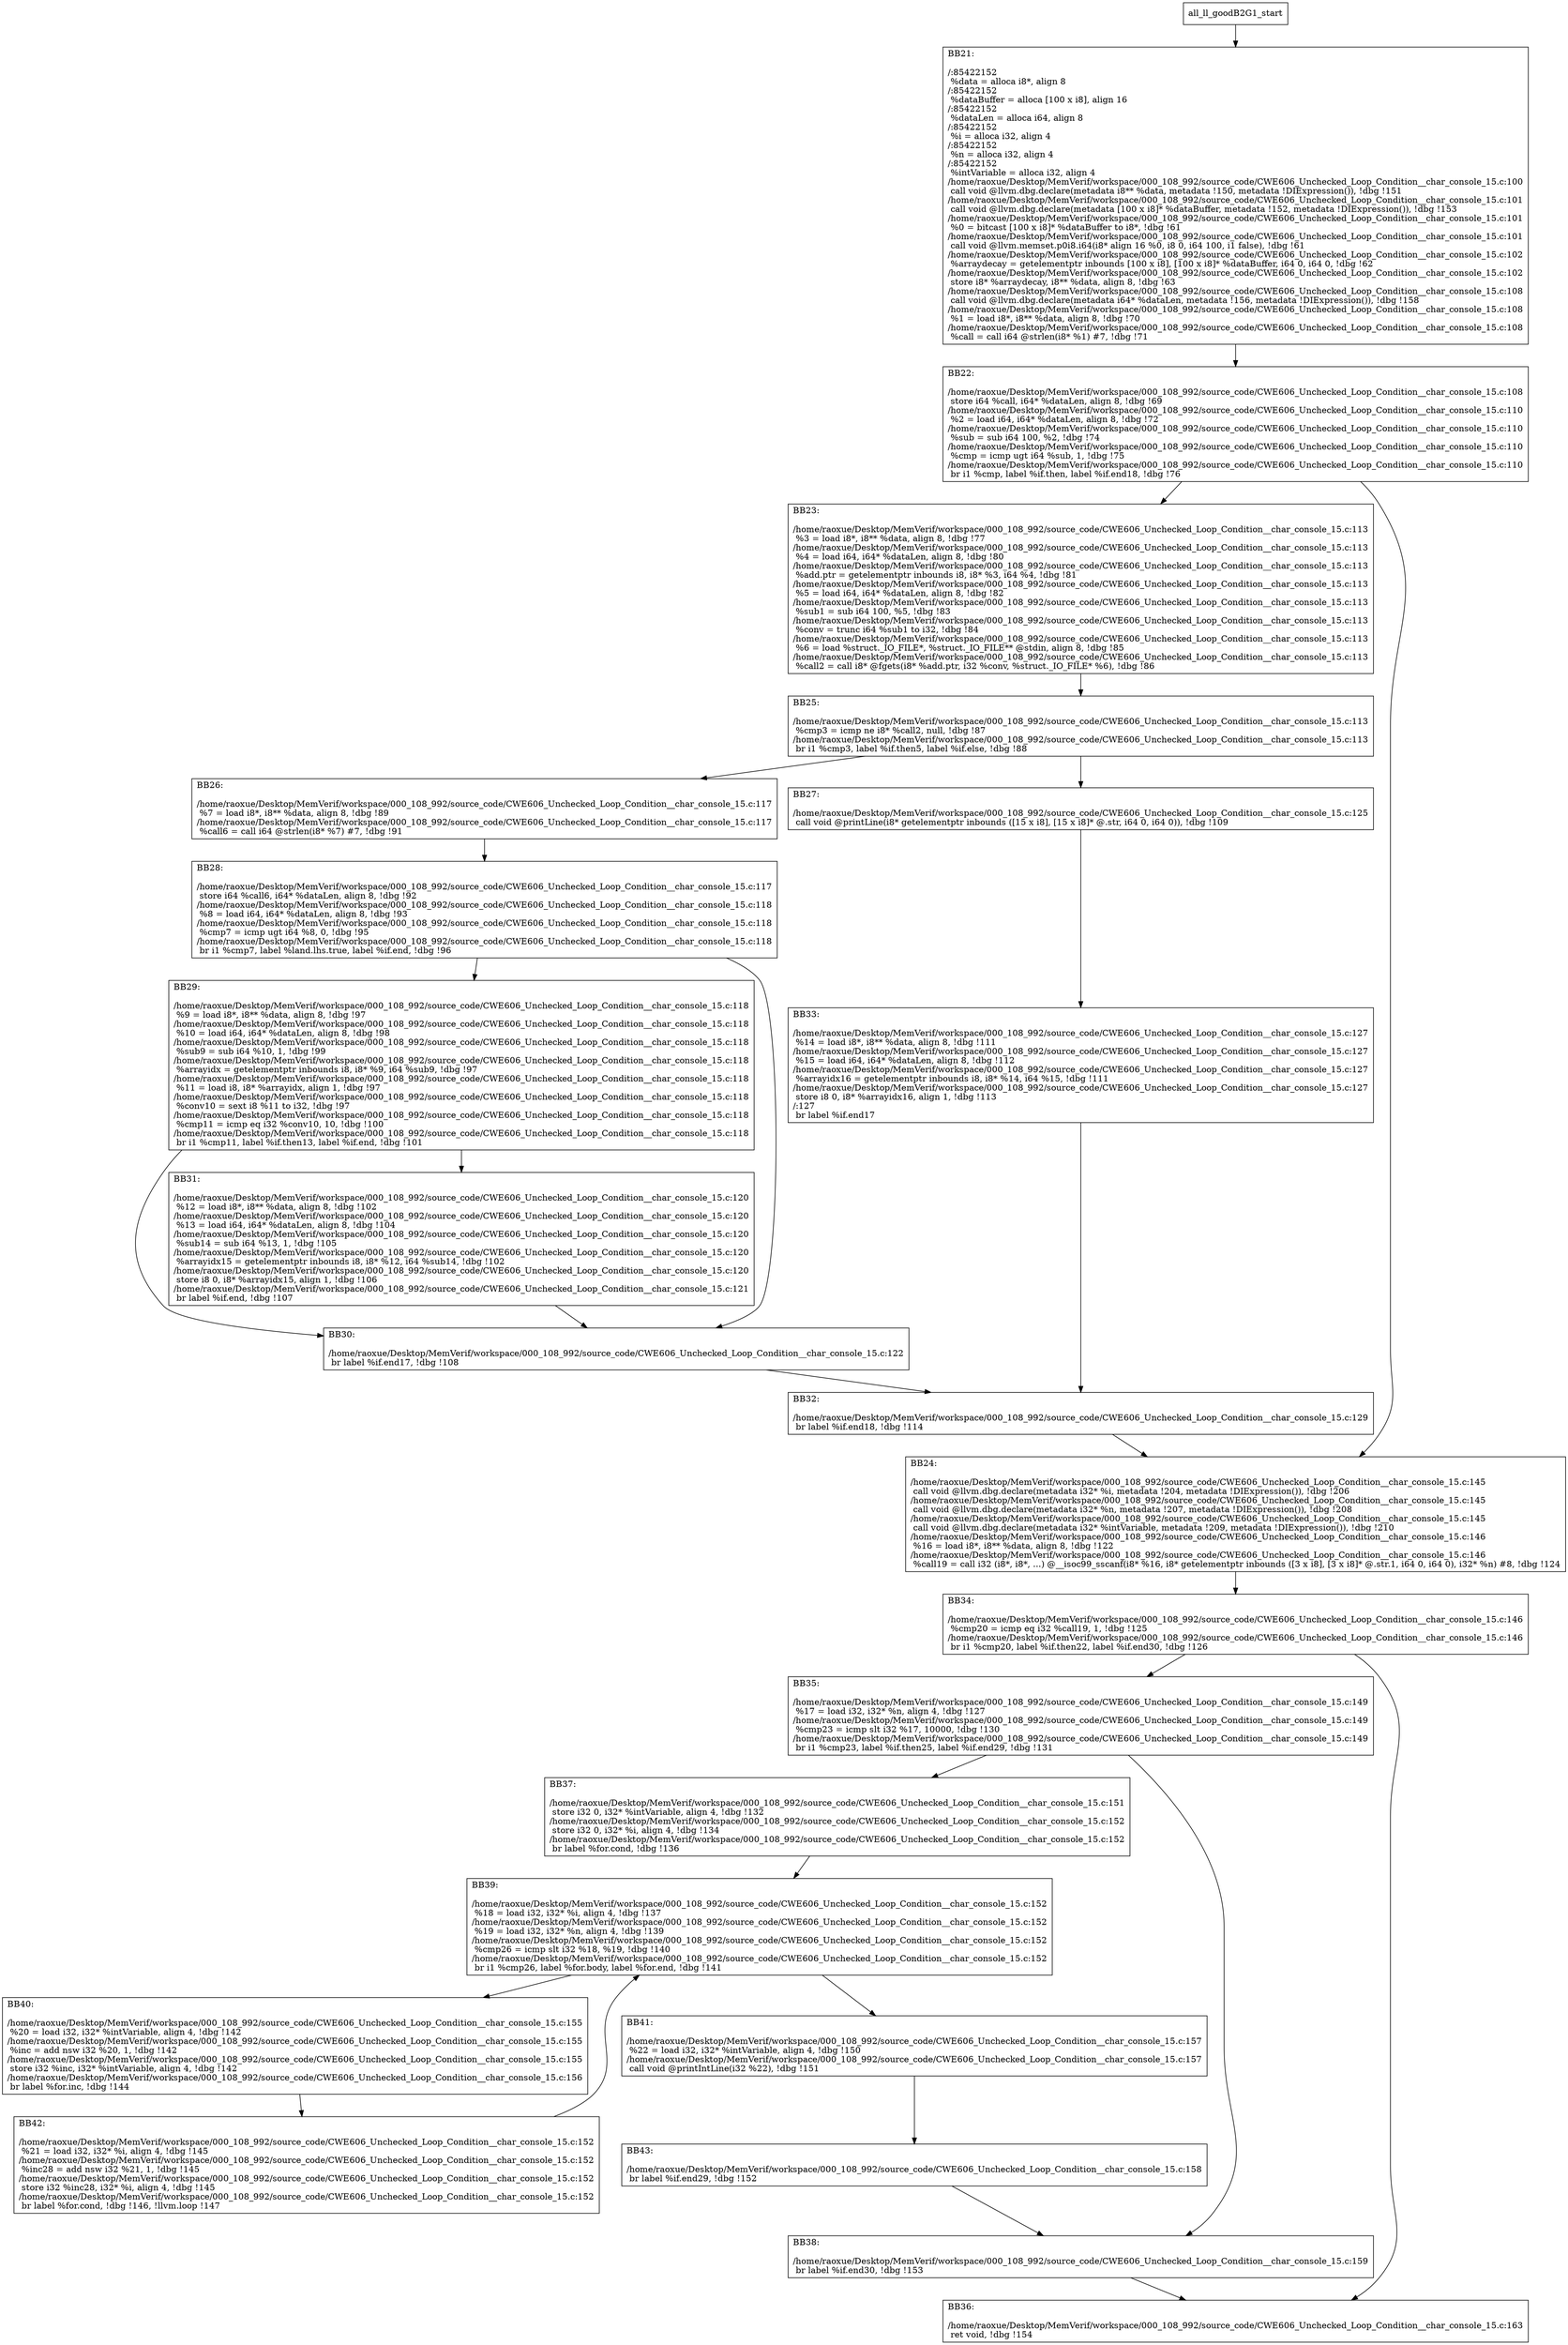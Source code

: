 digraph "CFG for'all_ll_goodB2G1' function" {
	BBall_ll_goodB2G1_start[shape=record,label="{all_ll_goodB2G1_start}"];
	BBall_ll_goodB2G1_start-> all_ll_goodB2G1BB21;
	all_ll_goodB2G1BB21 [shape=record, label="{BB21:\l\l/:85422152\l
  %data = alloca i8*, align 8\l
/:85422152\l
  %dataBuffer = alloca [100 x i8], align 16\l
/:85422152\l
  %dataLen = alloca i64, align 8\l
/:85422152\l
  %i = alloca i32, align 4\l
/:85422152\l
  %n = alloca i32, align 4\l
/:85422152\l
  %intVariable = alloca i32, align 4\l
/home/raoxue/Desktop/MemVerif/workspace/000_108_992/source_code/CWE606_Unchecked_Loop_Condition__char_console_15.c:100\l
  call void @llvm.dbg.declare(metadata i8** %data, metadata !150, metadata !DIExpression()), !dbg !151\l
/home/raoxue/Desktop/MemVerif/workspace/000_108_992/source_code/CWE606_Unchecked_Loop_Condition__char_console_15.c:101\l
  call void @llvm.dbg.declare(metadata [100 x i8]* %dataBuffer, metadata !152, metadata !DIExpression()), !dbg !153\l
/home/raoxue/Desktop/MemVerif/workspace/000_108_992/source_code/CWE606_Unchecked_Loop_Condition__char_console_15.c:101\l
  %0 = bitcast [100 x i8]* %dataBuffer to i8*, !dbg !61\l
/home/raoxue/Desktop/MemVerif/workspace/000_108_992/source_code/CWE606_Unchecked_Loop_Condition__char_console_15.c:101\l
  call void @llvm.memset.p0i8.i64(i8* align 16 %0, i8 0, i64 100, i1 false), !dbg !61\l
/home/raoxue/Desktop/MemVerif/workspace/000_108_992/source_code/CWE606_Unchecked_Loop_Condition__char_console_15.c:102\l
  %arraydecay = getelementptr inbounds [100 x i8], [100 x i8]* %dataBuffer, i64 0, i64 0, !dbg !62\l
/home/raoxue/Desktop/MemVerif/workspace/000_108_992/source_code/CWE606_Unchecked_Loop_Condition__char_console_15.c:102\l
  store i8* %arraydecay, i8** %data, align 8, !dbg !63\l
/home/raoxue/Desktop/MemVerif/workspace/000_108_992/source_code/CWE606_Unchecked_Loop_Condition__char_console_15.c:108\l
  call void @llvm.dbg.declare(metadata i64* %dataLen, metadata !156, metadata !DIExpression()), !dbg !158\l
/home/raoxue/Desktop/MemVerif/workspace/000_108_992/source_code/CWE606_Unchecked_Loop_Condition__char_console_15.c:108\l
  %1 = load i8*, i8** %data, align 8, !dbg !70\l
/home/raoxue/Desktop/MemVerif/workspace/000_108_992/source_code/CWE606_Unchecked_Loop_Condition__char_console_15.c:108\l
  %call = call i64 @strlen(i8* %1) #7, !dbg !71\l
}"];
	all_ll_goodB2G1BB21-> all_ll_goodB2G1BB22;
	all_ll_goodB2G1BB22 [shape=record, label="{BB22:\l\l/home/raoxue/Desktop/MemVerif/workspace/000_108_992/source_code/CWE606_Unchecked_Loop_Condition__char_console_15.c:108\l
  store i64 %call, i64* %dataLen, align 8, !dbg !69\l
/home/raoxue/Desktop/MemVerif/workspace/000_108_992/source_code/CWE606_Unchecked_Loop_Condition__char_console_15.c:110\l
  %2 = load i64, i64* %dataLen, align 8, !dbg !72\l
/home/raoxue/Desktop/MemVerif/workspace/000_108_992/source_code/CWE606_Unchecked_Loop_Condition__char_console_15.c:110\l
  %sub = sub i64 100, %2, !dbg !74\l
/home/raoxue/Desktop/MemVerif/workspace/000_108_992/source_code/CWE606_Unchecked_Loop_Condition__char_console_15.c:110\l
  %cmp = icmp ugt i64 %sub, 1, !dbg !75\l
/home/raoxue/Desktop/MemVerif/workspace/000_108_992/source_code/CWE606_Unchecked_Loop_Condition__char_console_15.c:110\l
  br i1 %cmp, label %if.then, label %if.end18, !dbg !76\l
}"];
	all_ll_goodB2G1BB22-> all_ll_goodB2G1BB23;
	all_ll_goodB2G1BB22-> all_ll_goodB2G1BB24;
	all_ll_goodB2G1BB23 [shape=record, label="{BB23:\l\l/home/raoxue/Desktop/MemVerif/workspace/000_108_992/source_code/CWE606_Unchecked_Loop_Condition__char_console_15.c:113\l
  %3 = load i8*, i8** %data, align 8, !dbg !77\l
/home/raoxue/Desktop/MemVerif/workspace/000_108_992/source_code/CWE606_Unchecked_Loop_Condition__char_console_15.c:113\l
  %4 = load i64, i64* %dataLen, align 8, !dbg !80\l
/home/raoxue/Desktop/MemVerif/workspace/000_108_992/source_code/CWE606_Unchecked_Loop_Condition__char_console_15.c:113\l
  %add.ptr = getelementptr inbounds i8, i8* %3, i64 %4, !dbg !81\l
/home/raoxue/Desktop/MemVerif/workspace/000_108_992/source_code/CWE606_Unchecked_Loop_Condition__char_console_15.c:113\l
  %5 = load i64, i64* %dataLen, align 8, !dbg !82\l
/home/raoxue/Desktop/MemVerif/workspace/000_108_992/source_code/CWE606_Unchecked_Loop_Condition__char_console_15.c:113\l
  %sub1 = sub i64 100, %5, !dbg !83\l
/home/raoxue/Desktop/MemVerif/workspace/000_108_992/source_code/CWE606_Unchecked_Loop_Condition__char_console_15.c:113\l
  %conv = trunc i64 %sub1 to i32, !dbg !84\l
/home/raoxue/Desktop/MemVerif/workspace/000_108_992/source_code/CWE606_Unchecked_Loop_Condition__char_console_15.c:113\l
  %6 = load %struct._IO_FILE*, %struct._IO_FILE** @stdin, align 8, !dbg !85\l
/home/raoxue/Desktop/MemVerif/workspace/000_108_992/source_code/CWE606_Unchecked_Loop_Condition__char_console_15.c:113\l
  %call2 = call i8* @fgets(i8* %add.ptr, i32 %conv, %struct._IO_FILE* %6), !dbg !86\l
}"];
	all_ll_goodB2G1BB23-> all_ll_goodB2G1BB25;
	all_ll_goodB2G1BB25 [shape=record, label="{BB25:\l\l/home/raoxue/Desktop/MemVerif/workspace/000_108_992/source_code/CWE606_Unchecked_Loop_Condition__char_console_15.c:113\l
  %cmp3 = icmp ne i8* %call2, null, !dbg !87\l
/home/raoxue/Desktop/MemVerif/workspace/000_108_992/source_code/CWE606_Unchecked_Loop_Condition__char_console_15.c:113\l
  br i1 %cmp3, label %if.then5, label %if.else, !dbg !88\l
}"];
	all_ll_goodB2G1BB25-> all_ll_goodB2G1BB26;
	all_ll_goodB2G1BB25-> all_ll_goodB2G1BB27;
	all_ll_goodB2G1BB26 [shape=record, label="{BB26:\l\l/home/raoxue/Desktop/MemVerif/workspace/000_108_992/source_code/CWE606_Unchecked_Loop_Condition__char_console_15.c:117\l
  %7 = load i8*, i8** %data, align 8, !dbg !89\l
/home/raoxue/Desktop/MemVerif/workspace/000_108_992/source_code/CWE606_Unchecked_Loop_Condition__char_console_15.c:117\l
  %call6 = call i64 @strlen(i8* %7) #7, !dbg !91\l
}"];
	all_ll_goodB2G1BB26-> all_ll_goodB2G1BB28;
	all_ll_goodB2G1BB28 [shape=record, label="{BB28:\l\l/home/raoxue/Desktop/MemVerif/workspace/000_108_992/source_code/CWE606_Unchecked_Loop_Condition__char_console_15.c:117\l
  store i64 %call6, i64* %dataLen, align 8, !dbg !92\l
/home/raoxue/Desktop/MemVerif/workspace/000_108_992/source_code/CWE606_Unchecked_Loop_Condition__char_console_15.c:118\l
  %8 = load i64, i64* %dataLen, align 8, !dbg !93\l
/home/raoxue/Desktop/MemVerif/workspace/000_108_992/source_code/CWE606_Unchecked_Loop_Condition__char_console_15.c:118\l
  %cmp7 = icmp ugt i64 %8, 0, !dbg !95\l
/home/raoxue/Desktop/MemVerif/workspace/000_108_992/source_code/CWE606_Unchecked_Loop_Condition__char_console_15.c:118\l
  br i1 %cmp7, label %land.lhs.true, label %if.end, !dbg !96\l
}"];
	all_ll_goodB2G1BB28-> all_ll_goodB2G1BB29;
	all_ll_goodB2G1BB28-> all_ll_goodB2G1BB30;
	all_ll_goodB2G1BB29 [shape=record, label="{BB29:\l\l/home/raoxue/Desktop/MemVerif/workspace/000_108_992/source_code/CWE606_Unchecked_Loop_Condition__char_console_15.c:118\l
  %9 = load i8*, i8** %data, align 8, !dbg !97\l
/home/raoxue/Desktop/MemVerif/workspace/000_108_992/source_code/CWE606_Unchecked_Loop_Condition__char_console_15.c:118\l
  %10 = load i64, i64* %dataLen, align 8, !dbg !98\l
/home/raoxue/Desktop/MemVerif/workspace/000_108_992/source_code/CWE606_Unchecked_Loop_Condition__char_console_15.c:118\l
  %sub9 = sub i64 %10, 1, !dbg !99\l
/home/raoxue/Desktop/MemVerif/workspace/000_108_992/source_code/CWE606_Unchecked_Loop_Condition__char_console_15.c:118\l
  %arrayidx = getelementptr inbounds i8, i8* %9, i64 %sub9, !dbg !97\l
/home/raoxue/Desktop/MemVerif/workspace/000_108_992/source_code/CWE606_Unchecked_Loop_Condition__char_console_15.c:118\l
  %11 = load i8, i8* %arrayidx, align 1, !dbg !97\l
/home/raoxue/Desktop/MemVerif/workspace/000_108_992/source_code/CWE606_Unchecked_Loop_Condition__char_console_15.c:118\l
  %conv10 = sext i8 %11 to i32, !dbg !97\l
/home/raoxue/Desktop/MemVerif/workspace/000_108_992/source_code/CWE606_Unchecked_Loop_Condition__char_console_15.c:118\l
  %cmp11 = icmp eq i32 %conv10, 10, !dbg !100\l
/home/raoxue/Desktop/MemVerif/workspace/000_108_992/source_code/CWE606_Unchecked_Loop_Condition__char_console_15.c:118\l
  br i1 %cmp11, label %if.then13, label %if.end, !dbg !101\l
}"];
	all_ll_goodB2G1BB29-> all_ll_goodB2G1BB31;
	all_ll_goodB2G1BB29-> all_ll_goodB2G1BB30;
	all_ll_goodB2G1BB31 [shape=record, label="{BB31:\l\l/home/raoxue/Desktop/MemVerif/workspace/000_108_992/source_code/CWE606_Unchecked_Loop_Condition__char_console_15.c:120\l
  %12 = load i8*, i8** %data, align 8, !dbg !102\l
/home/raoxue/Desktop/MemVerif/workspace/000_108_992/source_code/CWE606_Unchecked_Loop_Condition__char_console_15.c:120\l
  %13 = load i64, i64* %dataLen, align 8, !dbg !104\l
/home/raoxue/Desktop/MemVerif/workspace/000_108_992/source_code/CWE606_Unchecked_Loop_Condition__char_console_15.c:120\l
  %sub14 = sub i64 %13, 1, !dbg !105\l
/home/raoxue/Desktop/MemVerif/workspace/000_108_992/source_code/CWE606_Unchecked_Loop_Condition__char_console_15.c:120\l
  %arrayidx15 = getelementptr inbounds i8, i8* %12, i64 %sub14, !dbg !102\l
/home/raoxue/Desktop/MemVerif/workspace/000_108_992/source_code/CWE606_Unchecked_Loop_Condition__char_console_15.c:120\l
  store i8 0, i8* %arrayidx15, align 1, !dbg !106\l
/home/raoxue/Desktop/MemVerif/workspace/000_108_992/source_code/CWE606_Unchecked_Loop_Condition__char_console_15.c:121\l
  br label %if.end, !dbg !107\l
}"];
	all_ll_goodB2G1BB31-> all_ll_goodB2G1BB30;
	all_ll_goodB2G1BB30 [shape=record, label="{BB30:\l\l/home/raoxue/Desktop/MemVerif/workspace/000_108_992/source_code/CWE606_Unchecked_Loop_Condition__char_console_15.c:122\l
  br label %if.end17, !dbg !108\l
}"];
	all_ll_goodB2G1BB30-> all_ll_goodB2G1BB32;
	all_ll_goodB2G1BB27 [shape=record, label="{BB27:\l\l/home/raoxue/Desktop/MemVerif/workspace/000_108_992/source_code/CWE606_Unchecked_Loop_Condition__char_console_15.c:125\l
  call void @printLine(i8* getelementptr inbounds ([15 x i8], [15 x i8]* @.str, i64 0, i64 0)), !dbg !109\l
}"];
	all_ll_goodB2G1BB27-> all_ll_goodB2G1BB33;
	all_ll_goodB2G1BB33 [shape=record, label="{BB33:\l\l/home/raoxue/Desktop/MemVerif/workspace/000_108_992/source_code/CWE606_Unchecked_Loop_Condition__char_console_15.c:127\l
  %14 = load i8*, i8** %data, align 8, !dbg !111\l
/home/raoxue/Desktop/MemVerif/workspace/000_108_992/source_code/CWE606_Unchecked_Loop_Condition__char_console_15.c:127\l
  %15 = load i64, i64* %dataLen, align 8, !dbg !112\l
/home/raoxue/Desktop/MemVerif/workspace/000_108_992/source_code/CWE606_Unchecked_Loop_Condition__char_console_15.c:127\l
  %arrayidx16 = getelementptr inbounds i8, i8* %14, i64 %15, !dbg !111\l
/home/raoxue/Desktop/MemVerif/workspace/000_108_992/source_code/CWE606_Unchecked_Loop_Condition__char_console_15.c:127\l
  store i8 0, i8* %arrayidx16, align 1, !dbg !113\l
/:127\l
  br label %if.end17\l
}"];
	all_ll_goodB2G1BB33-> all_ll_goodB2G1BB32;
	all_ll_goodB2G1BB32 [shape=record, label="{BB32:\l\l/home/raoxue/Desktop/MemVerif/workspace/000_108_992/source_code/CWE606_Unchecked_Loop_Condition__char_console_15.c:129\l
  br label %if.end18, !dbg !114\l
}"];
	all_ll_goodB2G1BB32-> all_ll_goodB2G1BB24;
	all_ll_goodB2G1BB24 [shape=record, label="{BB24:\l\l/home/raoxue/Desktop/MemVerif/workspace/000_108_992/source_code/CWE606_Unchecked_Loop_Condition__char_console_15.c:145\l
  call void @llvm.dbg.declare(metadata i32* %i, metadata !204, metadata !DIExpression()), !dbg !206\l
/home/raoxue/Desktop/MemVerif/workspace/000_108_992/source_code/CWE606_Unchecked_Loop_Condition__char_console_15.c:145\l
  call void @llvm.dbg.declare(metadata i32* %n, metadata !207, metadata !DIExpression()), !dbg !208\l
/home/raoxue/Desktop/MemVerif/workspace/000_108_992/source_code/CWE606_Unchecked_Loop_Condition__char_console_15.c:145\l
  call void @llvm.dbg.declare(metadata i32* %intVariable, metadata !209, metadata !DIExpression()), !dbg !210\l
/home/raoxue/Desktop/MemVerif/workspace/000_108_992/source_code/CWE606_Unchecked_Loop_Condition__char_console_15.c:146\l
  %16 = load i8*, i8** %data, align 8, !dbg !122\l
/home/raoxue/Desktop/MemVerif/workspace/000_108_992/source_code/CWE606_Unchecked_Loop_Condition__char_console_15.c:146\l
  %call19 = call i32 (i8*, i8*, ...) @__isoc99_sscanf(i8* %16, i8* getelementptr inbounds ([3 x i8], [3 x i8]* @.str.1, i64 0, i64 0), i32* %n) #8, !dbg !124\l
}"];
	all_ll_goodB2G1BB24-> all_ll_goodB2G1BB34;
	all_ll_goodB2G1BB34 [shape=record, label="{BB34:\l\l/home/raoxue/Desktop/MemVerif/workspace/000_108_992/source_code/CWE606_Unchecked_Loop_Condition__char_console_15.c:146\l
  %cmp20 = icmp eq i32 %call19, 1, !dbg !125\l
/home/raoxue/Desktop/MemVerif/workspace/000_108_992/source_code/CWE606_Unchecked_Loop_Condition__char_console_15.c:146\l
  br i1 %cmp20, label %if.then22, label %if.end30, !dbg !126\l
}"];
	all_ll_goodB2G1BB34-> all_ll_goodB2G1BB35;
	all_ll_goodB2G1BB34-> all_ll_goodB2G1BB36;
	all_ll_goodB2G1BB35 [shape=record, label="{BB35:\l\l/home/raoxue/Desktop/MemVerif/workspace/000_108_992/source_code/CWE606_Unchecked_Loop_Condition__char_console_15.c:149\l
  %17 = load i32, i32* %n, align 4, !dbg !127\l
/home/raoxue/Desktop/MemVerif/workspace/000_108_992/source_code/CWE606_Unchecked_Loop_Condition__char_console_15.c:149\l
  %cmp23 = icmp slt i32 %17, 10000, !dbg !130\l
/home/raoxue/Desktop/MemVerif/workspace/000_108_992/source_code/CWE606_Unchecked_Loop_Condition__char_console_15.c:149\l
  br i1 %cmp23, label %if.then25, label %if.end29, !dbg !131\l
}"];
	all_ll_goodB2G1BB35-> all_ll_goodB2G1BB37;
	all_ll_goodB2G1BB35-> all_ll_goodB2G1BB38;
	all_ll_goodB2G1BB37 [shape=record, label="{BB37:\l\l/home/raoxue/Desktop/MemVerif/workspace/000_108_992/source_code/CWE606_Unchecked_Loop_Condition__char_console_15.c:151\l
  store i32 0, i32* %intVariable, align 4, !dbg !132\l
/home/raoxue/Desktop/MemVerif/workspace/000_108_992/source_code/CWE606_Unchecked_Loop_Condition__char_console_15.c:152\l
  store i32 0, i32* %i, align 4, !dbg !134\l
/home/raoxue/Desktop/MemVerif/workspace/000_108_992/source_code/CWE606_Unchecked_Loop_Condition__char_console_15.c:152\l
  br label %for.cond, !dbg !136\l
}"];
	all_ll_goodB2G1BB37-> all_ll_goodB2G1BB39;
	all_ll_goodB2G1BB39 [shape=record, label="{BB39:\l\l/home/raoxue/Desktop/MemVerif/workspace/000_108_992/source_code/CWE606_Unchecked_Loop_Condition__char_console_15.c:152\l
  %18 = load i32, i32* %i, align 4, !dbg !137\l
/home/raoxue/Desktop/MemVerif/workspace/000_108_992/source_code/CWE606_Unchecked_Loop_Condition__char_console_15.c:152\l
  %19 = load i32, i32* %n, align 4, !dbg !139\l
/home/raoxue/Desktop/MemVerif/workspace/000_108_992/source_code/CWE606_Unchecked_Loop_Condition__char_console_15.c:152\l
  %cmp26 = icmp slt i32 %18, %19, !dbg !140\l
/home/raoxue/Desktop/MemVerif/workspace/000_108_992/source_code/CWE606_Unchecked_Loop_Condition__char_console_15.c:152\l
  br i1 %cmp26, label %for.body, label %for.end, !dbg !141\l
}"];
	all_ll_goodB2G1BB39-> all_ll_goodB2G1BB40;
	all_ll_goodB2G1BB39-> all_ll_goodB2G1BB41;
	all_ll_goodB2G1BB40 [shape=record, label="{BB40:\l\l/home/raoxue/Desktop/MemVerif/workspace/000_108_992/source_code/CWE606_Unchecked_Loop_Condition__char_console_15.c:155\l
  %20 = load i32, i32* %intVariable, align 4, !dbg !142\l
/home/raoxue/Desktop/MemVerif/workspace/000_108_992/source_code/CWE606_Unchecked_Loop_Condition__char_console_15.c:155\l
  %inc = add nsw i32 %20, 1, !dbg !142\l
/home/raoxue/Desktop/MemVerif/workspace/000_108_992/source_code/CWE606_Unchecked_Loop_Condition__char_console_15.c:155\l
  store i32 %inc, i32* %intVariable, align 4, !dbg !142\l
/home/raoxue/Desktop/MemVerif/workspace/000_108_992/source_code/CWE606_Unchecked_Loop_Condition__char_console_15.c:156\l
  br label %for.inc, !dbg !144\l
}"];
	all_ll_goodB2G1BB40-> all_ll_goodB2G1BB42;
	all_ll_goodB2G1BB42 [shape=record, label="{BB42:\l\l/home/raoxue/Desktop/MemVerif/workspace/000_108_992/source_code/CWE606_Unchecked_Loop_Condition__char_console_15.c:152\l
  %21 = load i32, i32* %i, align 4, !dbg !145\l
/home/raoxue/Desktop/MemVerif/workspace/000_108_992/source_code/CWE606_Unchecked_Loop_Condition__char_console_15.c:152\l
  %inc28 = add nsw i32 %21, 1, !dbg !145\l
/home/raoxue/Desktop/MemVerif/workspace/000_108_992/source_code/CWE606_Unchecked_Loop_Condition__char_console_15.c:152\l
  store i32 %inc28, i32* %i, align 4, !dbg !145\l
/home/raoxue/Desktop/MemVerif/workspace/000_108_992/source_code/CWE606_Unchecked_Loop_Condition__char_console_15.c:152\l
  br label %for.cond, !dbg !146, !llvm.loop !147\l
}"];
	all_ll_goodB2G1BB42-> all_ll_goodB2G1BB39;
	all_ll_goodB2G1BB41 [shape=record, label="{BB41:\l\l/home/raoxue/Desktop/MemVerif/workspace/000_108_992/source_code/CWE606_Unchecked_Loop_Condition__char_console_15.c:157\l
  %22 = load i32, i32* %intVariable, align 4, !dbg !150\l
/home/raoxue/Desktop/MemVerif/workspace/000_108_992/source_code/CWE606_Unchecked_Loop_Condition__char_console_15.c:157\l
  call void @printIntLine(i32 %22), !dbg !151\l
}"];
	all_ll_goodB2G1BB41-> all_ll_goodB2G1BB43;
	all_ll_goodB2G1BB43 [shape=record, label="{BB43:\l\l/home/raoxue/Desktop/MemVerif/workspace/000_108_992/source_code/CWE606_Unchecked_Loop_Condition__char_console_15.c:158\l
  br label %if.end29, !dbg !152\l
}"];
	all_ll_goodB2G1BB43-> all_ll_goodB2G1BB38;
	all_ll_goodB2G1BB38 [shape=record, label="{BB38:\l\l/home/raoxue/Desktop/MemVerif/workspace/000_108_992/source_code/CWE606_Unchecked_Loop_Condition__char_console_15.c:159\l
  br label %if.end30, !dbg !153\l
}"];
	all_ll_goodB2G1BB38-> all_ll_goodB2G1BB36;
	all_ll_goodB2G1BB36 [shape=record, label="{BB36:\l\l/home/raoxue/Desktop/MemVerif/workspace/000_108_992/source_code/CWE606_Unchecked_Loop_Condition__char_console_15.c:163\l
  ret void, !dbg !154\l
}"];
}
